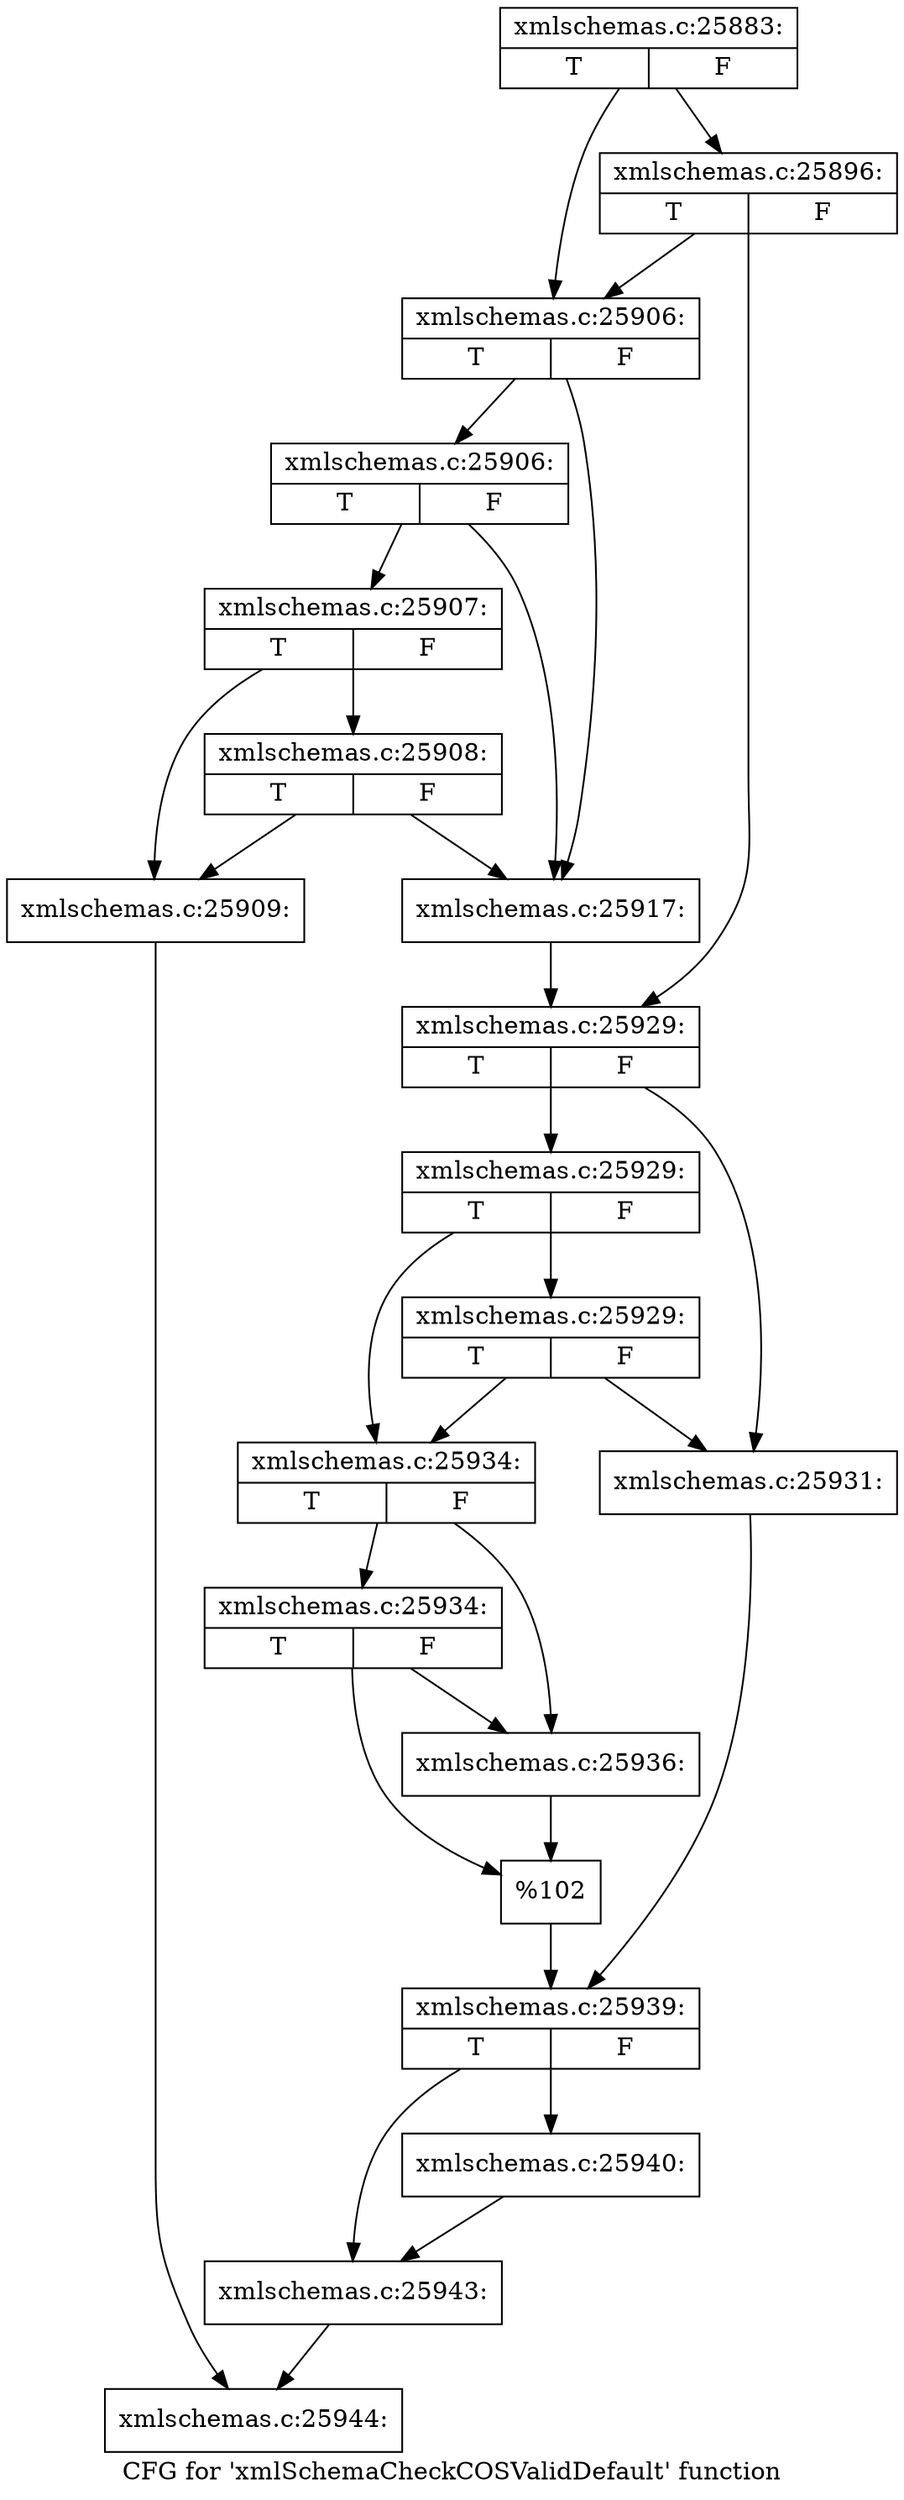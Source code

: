 digraph "CFG for 'xmlSchemaCheckCOSValidDefault' function" {
	label="CFG for 'xmlSchemaCheckCOSValidDefault' function";

	Node0x561f870 [shape=record,label="{xmlschemas.c:25883:|{<s0>T|<s1>F}}"];
	Node0x561f870 -> Node0x56222a0;
	Node0x561f870 -> Node0x5622340;
	Node0x5622340 [shape=record,label="{xmlschemas.c:25896:|{<s0>T|<s1>F}}"];
	Node0x5622340 -> Node0x56222a0;
	Node0x5622340 -> Node0x56222f0;
	Node0x56222a0 [shape=record,label="{xmlschemas.c:25906:|{<s0>T|<s1>F}}"];
	Node0x56222a0 -> Node0x5622c60;
	Node0x56222a0 -> Node0x5622d30;
	Node0x5622d30 [shape=record,label="{xmlschemas.c:25906:|{<s0>T|<s1>F}}"];
	Node0x5622d30 -> Node0x5622c60;
	Node0x5622d30 -> Node0x5622cb0;
	Node0x5622cb0 [shape=record,label="{xmlschemas.c:25907:|{<s0>T|<s1>F}}"];
	Node0x5622cb0 -> Node0x5623490;
	Node0x5622cb0 -> Node0x5622c10;
	Node0x5623490 [shape=record,label="{xmlschemas.c:25908:|{<s0>T|<s1>F}}"];
	Node0x5623490 -> Node0x5622c60;
	Node0x5623490 -> Node0x5622c10;
	Node0x5622c10 [shape=record,label="{xmlschemas.c:25909:}"];
	Node0x5622c10 -> Node0x561eff0;
	Node0x5622c60 [shape=record,label="{xmlschemas.c:25917:}"];
	Node0x5622c60 -> Node0x56222f0;
	Node0x56222f0 [shape=record,label="{xmlschemas.c:25929:|{<s0>T|<s1>F}}"];
	Node0x56222f0 -> Node0x5624700;
	Node0x56222f0 -> Node0x56247f0;
	Node0x56247f0 [shape=record,label="{xmlschemas.c:25929:|{<s0>T|<s1>F}}"];
	Node0x56247f0 -> Node0x5624c40;
	Node0x56247f0 -> Node0x56247a0;
	Node0x5624c40 [shape=record,label="{xmlschemas.c:25929:|{<s0>T|<s1>F}}"];
	Node0x5624c40 -> Node0x5624700;
	Node0x5624c40 -> Node0x56247a0;
	Node0x5624700 [shape=record,label="{xmlschemas.c:25931:}"];
	Node0x5624700 -> Node0x5624750;
	Node0x56247a0 [shape=record,label="{xmlschemas.c:25934:|{<s0>T|<s1>F}}"];
	Node0x56247a0 -> Node0x5625be0;
	Node0x56247a0 -> Node0x5625c80;
	Node0x5625c80 [shape=record,label="{xmlschemas.c:25934:|{<s0>T|<s1>F}}"];
	Node0x5625c80 -> Node0x5625be0;
	Node0x5625c80 -> Node0x5625c30;
	Node0x5625be0 [shape=record,label="{xmlschemas.c:25936:}"];
	Node0x5625be0 -> Node0x5625c30;
	Node0x5625c30 [shape=record,label="{%102}"];
	Node0x5625c30 -> Node0x5624750;
	Node0x5624750 [shape=record,label="{xmlschemas.c:25939:|{<s0>T|<s1>F}}"];
	Node0x5624750 -> Node0x5626e40;
	Node0x5624750 -> Node0x5626e90;
	Node0x5626e40 [shape=record,label="{xmlschemas.c:25940:}"];
	Node0x5626e40 -> Node0x5626e90;
	Node0x5626e90 [shape=record,label="{xmlschemas.c:25943:}"];
	Node0x5626e90 -> Node0x561eff0;
	Node0x561eff0 [shape=record,label="{xmlschemas.c:25944:}"];
}
